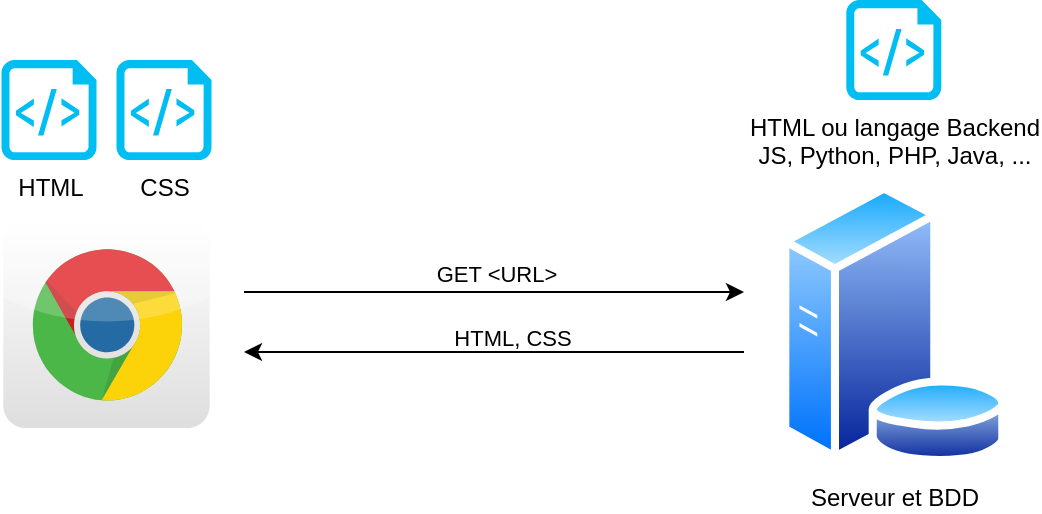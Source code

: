 <mxfile version="25.0.1">
  <diagram name="Page-1" id="h8Pk-Ec_L9b_7ux0lojJ">
    <mxGraphModel dx="948" dy="660" grid="1" gridSize="10" guides="1" tooltips="1" connect="1" arrows="1" fold="1" page="1" pageScale="1" pageWidth="827" pageHeight="1169" background="#ffffff" math="0" shadow="0">
      <root>
        <mxCell id="0" />
        <mxCell id="1" parent="0" />
        <mxCell id="JMQ2rB71Vb1QW5Y3Cyl6-1" value="" style="dashed=0;outlineConnect=0;html=1;align=center;labelPosition=center;verticalLabelPosition=bottom;verticalAlign=top;shape=mxgraph.webicons.chrome;gradientColor=#DFDEDE;labelBackgroundColor=none;fontColor=#000000;" parent="1" vertex="1">
          <mxGeometry x="129.65" y="200" width="103.2" height="104" as="geometry" />
        </mxCell>
        <mxCell id="JMQ2rB71Vb1QW5Y3Cyl6-2" value="Serveur et BDD" style="image;aspect=fixed;perimeter=ellipsePerimeter;html=1;align=center;shadow=0;dashed=0;spacingTop=3;image=img/lib/active_directory/database_server.svg;labelBackgroundColor=none;fontColor=#000000;" parent="1" vertex="1">
          <mxGeometry x="517.5" y="182" width="114.8" height="140" as="geometry" />
        </mxCell>
        <mxCell id="JMQ2rB71Vb1QW5Y3Cyl6-3" value="HTML" style="verticalLabelPosition=bottom;html=1;verticalAlign=top;align=center;strokeColor=none;fillColor=#00BEF2;shape=mxgraph.azure.script_file;pointerEvents=1;labelBackgroundColor=none;fontColor=#000000;" parent="1" vertex="1">
          <mxGeometry x="128.75" y="120" width="47.5" height="50" as="geometry" />
        </mxCell>
        <mxCell id="JMQ2rB71Vb1QW5Y3Cyl6-4" value="CSS" style="verticalLabelPosition=bottom;html=1;verticalAlign=top;align=center;strokeColor=none;fillColor=#00BEF2;shape=mxgraph.azure.script_file;pointerEvents=1;labelBackgroundColor=none;fontColor=#000000;" parent="1" vertex="1">
          <mxGeometry x="186.25" y="120" width="47.5" height="50" as="geometry" />
        </mxCell>
        <mxCell id="JMQ2rB71Vb1QW5Y3Cyl6-10" value="HTML ou l&lt;span style=&quot;background-color: initial;&quot;&gt;angage Backend&lt;/span&gt;&lt;div&gt;&lt;div&gt;JS, Python, PHP, Java, ...&lt;/div&gt;&lt;/div&gt;" style="verticalLabelPosition=bottom;html=1;verticalAlign=top;align=center;strokeColor=none;fillColor=#00BEF2;shape=mxgraph.azure.script_file;pointerEvents=1;labelBackgroundColor=none;fontColor=#000000;" parent="1" vertex="1">
          <mxGeometry x="551.15" y="90" width="47.5" height="50" as="geometry" />
        </mxCell>
        <mxCell id="JMQ2rB71Vb1QW5Y3Cyl6-13" value="GET &amp;lt;URL&amp;gt;" style="endArrow=classic;startArrow=none;html=1;rounded=0;labelBackgroundColor=none;fontColor=#000000;strokeColor=#000000;endFill=1;startFill=0;verticalAlign=bottom;" parent="1" edge="1">
          <mxGeometry x="0.006" width="50" height="50" relative="1" as="geometry">
            <mxPoint x="250" y="236" as="sourcePoint" />
            <mxPoint x="500" y="236" as="targetPoint" />
            <mxPoint as="offset" />
          </mxGeometry>
        </mxCell>
        <mxCell id="kuHtYikfCket1dbk7mqV-1" value="" style="endArrow=none;startArrow=classic;html=1;rounded=0;labelBackgroundColor=none;fontColor=#000000;strokeColor=#000000;endFill=0;startFill=1;" edge="1" parent="1">
          <mxGeometry x="0.006" width="50" height="50" relative="1" as="geometry">
            <mxPoint x="250" y="266" as="sourcePoint" />
            <mxPoint x="500" y="266" as="targetPoint" />
            <mxPoint as="offset" />
          </mxGeometry>
        </mxCell>
        <mxCell id="kuHtYikfCket1dbk7mqV-2" value="HTML, CSS" style="edgeLabel;html=1;align=center;verticalAlign=middle;resizable=0;points=[];labelBackgroundColor=none;fontColor=#000000;" vertex="1" connectable="0" parent="kuHtYikfCket1dbk7mqV-1">
          <mxGeometry x="0.072" y="7" relative="1" as="geometry">
            <mxPoint as="offset" />
          </mxGeometry>
        </mxCell>
      </root>
    </mxGraphModel>
  </diagram>
</mxfile>
